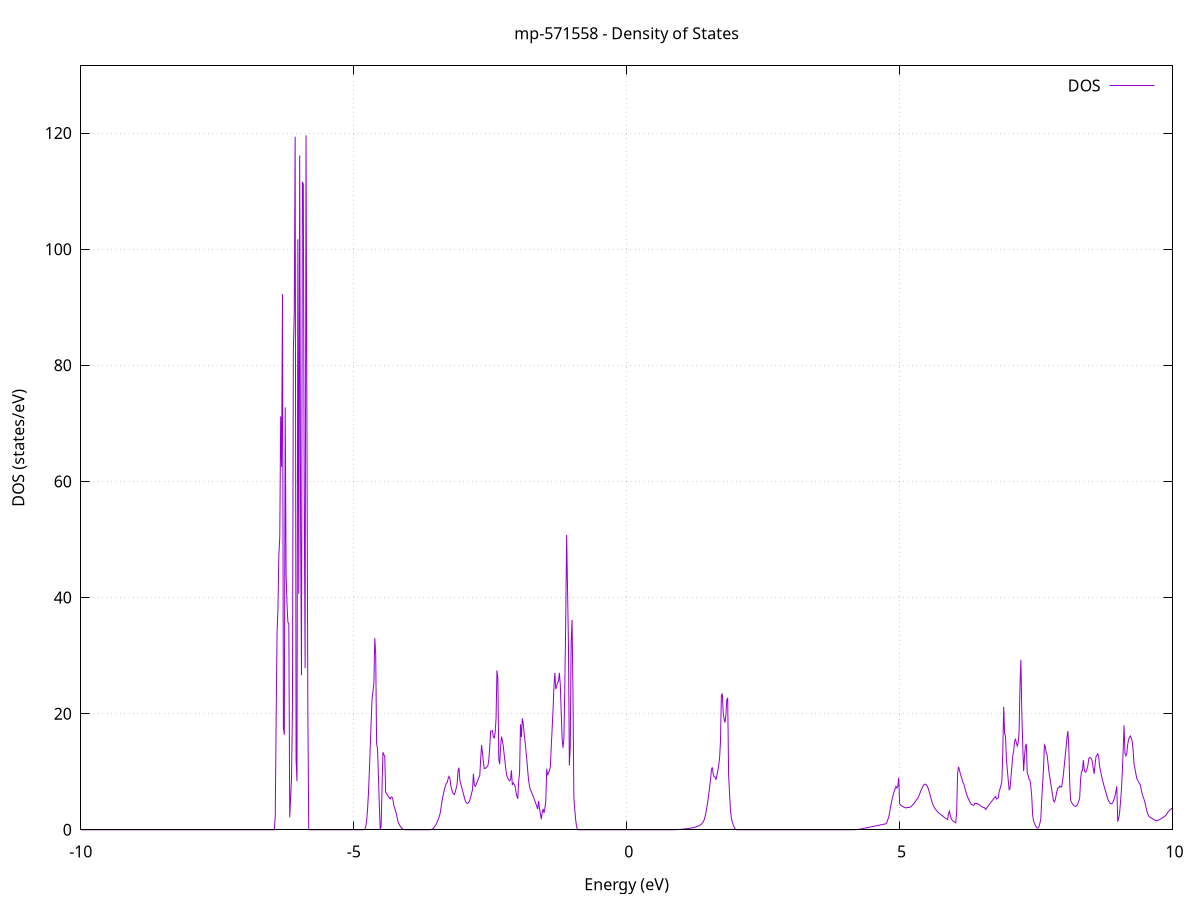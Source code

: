set title 'mp-571558 - Density of States'
set xlabel 'Energy (eV)'
set ylabel 'DOS (states/eV)'
set grid
set xrange [-10:10]
set yrange [0:131.563]
set xzeroaxis lt -1
set terminal png size 800,600
set output 'mp-571558_dos_gnuplot.png'
plot '-' using 1:2 with lines title 'DOS'
-16.102300 0.000000
-16.085700 0.000000
-16.069100 0.000000
-16.052600 0.000000
-16.036000 0.000000
-16.019400 0.000000
-16.002800 0.000000
-15.986300 0.000000
-15.969700 0.000000
-15.953100 0.000000
-15.936500 0.000000
-15.919900 0.000000
-15.903400 0.000000
-15.886800 0.000000
-15.870200 0.000000
-15.853600 0.000000
-15.837100 0.000000
-15.820500 0.000000
-15.803900 0.000000
-15.787300 0.000000
-15.770700 0.000000
-15.754200 0.000000
-15.737600 0.000000
-15.721000 0.000000
-15.704400 0.000000
-15.687900 0.000000
-15.671300 0.000000
-15.654700 0.000000
-15.638100 0.000000
-15.621500 0.000000
-15.605000 0.000000
-15.588400 0.000000
-15.571800 0.000000
-15.555200 0.000000
-15.538700 0.000000
-15.522100 0.000000
-15.505500 0.000000
-15.488900 0.000000
-15.472300 0.000000
-15.455800 0.000000
-15.439200 0.000000
-15.422600 0.000000
-15.406000 0.000000
-15.389500 0.000000
-15.372900 0.000000
-15.356300 0.000000
-15.339700 0.000000
-15.323100 0.000000
-15.306600 0.000000
-15.290000 0.000000
-15.273400 0.000000
-15.256800 0.000000
-15.240300 0.000000
-15.223700 0.000000
-15.207100 0.000000
-15.190500 0.000000
-15.173900 0.000000
-15.157400 0.000000
-15.140800 0.000000
-15.124200 0.000000
-15.107600 0.000000
-15.091100 0.000000
-15.074500 0.000000
-15.057900 0.000000
-15.041300 0.000000
-15.024700 0.000000
-15.008200 0.000000
-14.991600 0.000000
-14.975000 0.000000
-14.958400 0.000000
-14.941900 0.000000
-14.925300 0.000000
-14.908700 0.000000
-14.892100 0.000000
-14.875500 0.000000
-14.859000 0.000000
-14.842400 0.000000
-14.825800 0.000000
-14.809200 0.000000
-14.792700 0.000000
-14.776100 0.000000
-14.759500 0.000000
-14.742900 0.000000
-14.726300 0.000000
-14.709800 0.000000
-14.693200 0.000000
-14.676600 0.000000
-14.660000 0.000000
-14.643500 0.000000
-14.626900 0.000000
-14.610300 0.000000
-14.593700 0.004100
-14.577100 0.583800
-14.560600 2.127400
-14.544000 4.575400
-14.527400 7.419300
-14.510800 8.136200
-14.494300 8.141600
-14.477700 7.609200
-14.461100 8.069000
-14.444500 8.529400
-14.427900 8.990300
-14.411400 14.674800
-14.394800 18.307600
-14.378200 17.683500
-14.361600 6.494400
-14.345100 2.147200
-14.328500 3.620300
-14.311900 6.901100
-14.295300 10.203500
-14.278700 13.527200
-14.262200 24.620200
-14.245600 30.802100
-14.229000 30.015400
-14.212400 37.153100
-14.195900 38.018100
-14.179300 23.844200
-14.162700 139.177800
-14.146100 205.839900
-14.129500 0.000000
-14.113000 0.000000
-14.096400 0.000000
-14.079800 0.000000
-14.063200 0.000000
-14.046700 0.000000
-14.030100 0.000000
-14.013500 0.000000
-13.996900 0.000000
-13.980300 0.000000
-13.963800 0.000000
-13.947200 0.000000
-13.930600 0.000000
-13.914000 0.000000
-13.897500 0.000000
-13.880900 0.000000
-13.864300 0.000000
-13.847700 0.000000
-13.831100 0.000000
-13.814600 0.000000
-13.798000 0.000000
-13.781400 0.000000
-13.764800 0.000000
-13.748300 0.000000
-13.731700 0.000000
-13.715100 0.000000
-13.698500 0.000000
-13.682000 0.000000
-13.665400 0.000000
-13.648800 0.000000
-13.632200 0.000000
-13.615600 0.000000
-13.599100 0.000000
-13.582500 0.000000
-13.565900 0.000000
-13.549300 0.000000
-13.532800 0.000000
-13.516200 0.000000
-13.499600 0.000000
-13.483000 0.000000
-13.466400 0.000000
-13.449900 0.000000
-13.433300 0.000000
-13.416700 0.000000
-13.400100 0.000000
-13.383600 0.000000
-13.367000 0.000000
-13.350400 0.000000
-13.333800 0.000000
-13.317200 0.000000
-13.300700 0.000000
-13.284100 0.000000
-13.267500 0.000000
-13.250900 0.000000
-13.234400 0.000000
-13.217800 0.000000
-13.201200 0.000000
-13.184600 0.000000
-13.168000 0.000000
-13.151500 0.000000
-13.134900 0.000000
-13.118300 0.000000
-13.101700 0.000000
-13.085200 0.000000
-13.068600 0.000000
-13.052000 0.000000
-13.035400 0.000000
-13.018800 0.000000
-13.002300 0.000000
-12.985700 0.000000
-12.969100 0.000000
-12.952500 0.000000
-12.936000 0.000000
-12.919400 0.000000
-12.902800 0.000000
-12.886200 0.000000
-12.869600 0.000000
-12.853100 0.000000
-12.836500 0.000000
-12.819900 0.000000
-12.803300 0.000000
-12.786800 0.000000
-12.770200 0.000000
-12.753600 0.000000
-12.737000 0.000000
-12.720400 0.000000
-12.703900 0.000000
-12.687300 0.000000
-12.670700 0.000000
-12.654100 0.000000
-12.637600 0.000000
-12.621000 0.000000
-12.604400 0.000000
-12.587800 0.000000
-12.571200 0.000000
-12.554700 0.000000
-12.538100 0.000000
-12.521500 0.000000
-12.504900 0.000000
-12.488400 0.000000
-12.471800 0.000000
-12.455200 0.000000
-12.438600 0.000000
-12.422000 0.000000
-12.405500 0.000000
-12.388900 0.000000
-12.372300 0.000000
-12.355700 0.000000
-12.339200 0.000000
-12.322600 0.000000
-12.306000 0.000000
-12.289400 0.000000
-12.272800 0.000000
-12.256300 0.000000
-12.239700 0.000000
-12.223100 0.000000
-12.206500 0.000000
-12.190000 0.000000
-12.173400 0.000000
-12.156800 0.000000
-12.140200 0.000000
-12.123600 0.000000
-12.107100 0.000000
-12.090500 0.000000
-12.073900 0.000000
-12.057300 0.000000
-12.040800 0.000000
-12.024200 0.000000
-12.007600 0.000000
-11.991000 0.000000
-11.974400 0.000000
-11.957900 0.000000
-11.941300 0.000000
-11.924700 0.000000
-11.908100 0.000000
-11.891600 0.000000
-11.875000 0.000000
-11.858400 0.000000
-11.841800 0.000000
-11.825200 0.000000
-11.808700 0.000000
-11.792100 0.000000
-11.775500 0.000000
-11.758900 0.000000
-11.742400 0.000000
-11.725800 0.000000
-11.709200 0.000000
-11.692600 0.000000
-11.676000 0.000000
-11.659500 0.000000
-11.642900 0.000000
-11.626300 0.000000
-11.609700 0.000000
-11.593200 0.000000
-11.576600 0.000000
-11.560000 0.000000
-11.543400 0.000000
-11.526800 0.000000
-11.510300 0.000000
-11.493700 0.000000
-11.477100 0.000000
-11.460500 0.000000
-11.444000 0.000000
-11.427400 0.000000
-11.410800 0.000000
-11.394200 0.000000
-11.377600 0.000000
-11.361100 0.000000
-11.344500 0.000000
-11.327900 0.000000
-11.311300 0.000000
-11.294800 0.000000
-11.278200 0.000000
-11.261600 0.000000
-11.245000 0.000000
-11.228400 0.000000
-11.211900 0.000000
-11.195300 0.000000
-11.178700 0.000000
-11.162100 0.000000
-11.145600 0.000000
-11.129000 0.000000
-11.112400 0.000000
-11.095800 0.000000
-11.079200 0.000000
-11.062700 0.000000
-11.046100 0.000000
-11.029500 0.000000
-11.012900 0.000000
-10.996400 0.000000
-10.979800 0.000000
-10.963200 0.000000
-10.946600 0.000000
-10.930000 0.000000
-10.913500 0.000000
-10.896900 0.000000
-10.880300 0.000000
-10.863700 0.000000
-10.847200 0.000000
-10.830600 0.000000
-10.814000 0.000000
-10.797400 0.000000
-10.780800 0.000000
-10.764300 0.000000
-10.747700 0.000000
-10.731100 0.000000
-10.714500 0.000000
-10.698000 0.000000
-10.681400 0.000000
-10.664800 0.000000
-10.648200 0.000000
-10.631600 0.000000
-10.615100 0.000000
-10.598500 0.000000
-10.581900 0.000000
-10.565300 0.000000
-10.548800 0.000000
-10.532200 0.000000
-10.515600 0.000000
-10.499000 0.000000
-10.482400 0.000000
-10.465900 0.000000
-10.449300 0.000000
-10.432700 0.000000
-10.416100 0.000000
-10.399600 0.000000
-10.383000 0.000000
-10.366400 0.000000
-10.349800 0.000000
-10.333200 0.000000
-10.316700 0.000000
-10.300100 0.000000
-10.283500 0.000000
-10.266900 0.000000
-10.250400 0.000000
-10.233800 0.000000
-10.217200 0.000000
-10.200600 0.000000
-10.184000 0.000000
-10.167500 0.000000
-10.150900 0.000000
-10.134300 0.000000
-10.117700 0.000000
-10.101200 0.000000
-10.084600 0.000000
-10.068000 0.000000
-10.051400 0.000000
-10.034800 0.000000
-10.018300 0.000000
-10.001700 0.000000
-9.985100 0.000000
-9.968500 0.000000
-9.952000 0.000000
-9.935400 0.000000
-9.918800 0.000000
-9.902200 0.000000
-9.885600 0.000000
-9.869100 0.000000
-9.852500 0.000000
-9.835900 0.000000
-9.819300 0.000000
-9.802800 0.000000
-9.786200 0.000000
-9.769600 0.000000
-9.753000 0.000000
-9.736400 0.000000
-9.719900 0.000000
-9.703300 0.000000
-9.686700 0.000000
-9.670100 0.000000
-9.653600 0.000000
-9.637000 0.000000
-9.620400 0.000000
-9.603800 0.000000
-9.587200 0.000000
-9.570700 0.000000
-9.554100 0.000000
-9.537500 0.000000
-9.520900 0.000000
-9.504400 0.000000
-9.487800 0.000000
-9.471200 0.000000
-9.454600 0.000000
-9.438000 0.000000
-9.421500 0.000000
-9.404900 0.000000
-9.388300 0.000000
-9.371700 0.000000
-9.355200 0.000000
-9.338600 0.000000
-9.322000 0.000000
-9.305400 0.000000
-9.288800 0.000000
-9.272300 0.000000
-9.255700 0.000000
-9.239100 0.000000
-9.222500 0.000000
-9.206000 0.000000
-9.189400 0.000000
-9.172800 0.000000
-9.156200 0.000000
-9.139600 0.000000
-9.123100 0.000000
-9.106500 0.000000
-9.089900 0.000000
-9.073300 0.000000
-9.056800 0.000000
-9.040200 0.000000
-9.023600 0.000000
-9.007000 0.000000
-8.990500 0.000000
-8.973900 0.000000
-8.957300 0.000000
-8.940700 0.000000
-8.924100 0.000000
-8.907600 0.000000
-8.891000 0.000000
-8.874400 0.000000
-8.857800 0.000000
-8.841300 0.000000
-8.824700 0.000000
-8.808100 0.000000
-8.791500 0.000000
-8.774900 0.000000
-8.758400 0.000000
-8.741800 0.000000
-8.725200 0.000000
-8.708600 0.000000
-8.692100 0.000000
-8.675500 0.000000
-8.658900 0.000000
-8.642300 0.000000
-8.625700 0.000000
-8.609200 0.000000
-8.592600 0.000000
-8.576000 0.000000
-8.559400 0.000000
-8.542900 0.000000
-8.526300 0.000000
-8.509700 0.000000
-8.493100 0.000000
-8.476500 0.000000
-8.460000 0.000000
-8.443400 0.000000
-8.426800 0.000000
-8.410200 0.000000
-8.393700 0.000000
-8.377100 0.000000
-8.360500 0.000000
-8.343900 0.000000
-8.327300 0.000000
-8.310800 0.000000
-8.294200 0.000000
-8.277600 0.000000
-8.261000 0.000000
-8.244500 0.000000
-8.227900 0.000000
-8.211300 0.000000
-8.194700 0.000000
-8.178100 0.000000
-8.161600 0.000000
-8.145000 0.000000
-8.128400 0.000000
-8.111800 0.000000
-8.095300 0.000000
-8.078700 0.000000
-8.062100 0.000000
-8.045500 0.000000
-8.028900 0.000000
-8.012400 0.000000
-7.995800 0.000000
-7.979200 0.000000
-7.962600 0.000000
-7.946100 0.000000
-7.929500 0.000000
-7.912900 0.000000
-7.896300 0.000000
-7.879700 0.000000
-7.863200 0.000000
-7.846600 0.000000
-7.830000 0.000000
-7.813400 0.000000
-7.796900 0.000000
-7.780300 0.000000
-7.763700 0.000000
-7.747100 0.000000
-7.730500 0.000000
-7.714000 0.000000
-7.697400 0.000000
-7.680800 0.000000
-7.664200 0.000000
-7.647700 0.000000
-7.631100 0.000000
-7.614500 0.000000
-7.597900 0.000000
-7.581300 0.000000
-7.564800 0.000000
-7.548200 0.000000
-7.531600 0.000000
-7.515000 0.000000
-7.498500 0.000000
-7.481900 0.000000
-7.465300 0.000000
-7.448700 0.000000
-7.432100 0.000000
-7.415600 0.000000
-7.399000 0.000000
-7.382400 0.000000
-7.365800 0.000000
-7.349300 0.000000
-7.332700 0.000000
-7.316100 0.000000
-7.299500 0.000000
-7.282900 0.000000
-7.266400 0.000000
-7.249800 0.000000
-7.233200 0.000000
-7.216600 0.000000
-7.200100 0.000000
-7.183500 0.000000
-7.166900 0.000000
-7.150300 0.000000
-7.133700 0.000000
-7.117200 0.000000
-7.100600 0.000000
-7.084000 0.000000
-7.067400 0.000000
-7.050900 0.000000
-7.034300 0.000000
-7.017700 0.000000
-7.001100 0.000000
-6.984500 0.000000
-6.968000 0.000000
-6.951400 0.000000
-6.934800 0.000000
-6.918200 0.000000
-6.901700 0.000000
-6.885100 0.000000
-6.868500 0.000000
-6.851900 0.000000
-6.835300 0.000000
-6.818800 0.000000
-6.802200 0.000000
-6.785600 0.000000
-6.769000 0.000000
-6.752500 0.000000
-6.735900 0.000000
-6.719300 0.000000
-6.702700 0.000000
-6.686100 0.000000
-6.669600 0.000000
-6.653000 0.000000
-6.636400 0.000000
-6.619800 0.000000
-6.603300 0.000000
-6.586700 0.000000
-6.570100 0.000000
-6.553500 0.000000
-6.536900 0.000000
-6.520400 0.000000
-6.503800 0.000000
-6.487200 0.000000
-6.470600 0.000000
-6.454100 0.000000
-6.437500 2.345900
-6.420900 19.122000
-6.404300 34.011500
-6.387700 38.156900
-6.371200 47.376500
-6.354600 50.352200
-6.338000 71.209100
-6.321400 62.462200
-6.304900 92.247600
-6.288300 17.523200
-6.271700 16.343100
-6.255100 72.745300
-6.238500 43.818100
-6.222000 38.784000
-6.205400 35.683100
-6.188800 35.433400
-6.172200 2.149100
-6.155700 5.518600
-6.139100 8.906200
-6.122500 20.920400
-6.105900 82.488800
-6.089300 89.135500
-6.072800 119.354600
-6.056200 12.113300
-6.039600 8.361000
-6.023000 101.716700
-6.006500 40.641900
-5.989900 116.133700
-5.973300 52.774300
-5.956700 26.609800
-5.940100 111.585100
-5.923600 111.211300
-5.907000 58.041300
-5.890400 27.812500
-5.873800 119.602600
-5.857300 70.985300
-5.840700 21.088700
-5.824100 0.000000
-5.807500 0.000000
-5.790900 0.000000
-5.774400 0.000000
-5.757800 0.000000
-5.741200 0.000000
-5.724600 0.000000
-5.708100 0.000000
-5.691500 0.000000
-5.674900 0.000000
-5.658300 0.000000
-5.641700 0.000000
-5.625200 0.000000
-5.608600 0.000000
-5.592000 0.000000
-5.575400 0.000000
-5.558900 0.000000
-5.542300 0.000000
-5.525700 0.000000
-5.509100 0.000000
-5.492500 0.000000
-5.476000 0.000000
-5.459400 0.000000
-5.442800 0.000000
-5.426200 0.000000
-5.409700 0.000000
-5.393100 0.000000
-5.376500 0.000000
-5.359900 0.000000
-5.343300 0.000000
-5.326800 0.000000
-5.310200 0.000000
-5.293600 0.000000
-5.277000 0.000000
-5.260500 0.000000
-5.243900 0.000000
-5.227300 0.000000
-5.210700 0.000000
-5.194100 0.000000
-5.177600 0.000000
-5.161000 0.000000
-5.144400 0.000000
-5.127800 0.000000
-5.111300 0.000000
-5.094700 0.000000
-5.078100 0.000000
-5.061500 0.000000
-5.044900 0.000000
-5.028400 0.000000
-5.011800 0.000000
-4.995200 0.000000
-4.978600 0.000000
-4.962100 0.000000
-4.945500 0.000000
-4.928900 0.000000
-4.912300 0.000000
-4.895700 0.000000
-4.879200 0.000000
-4.862600 0.000000
-4.846000 0.000000
-4.829400 0.000000
-4.812900 0.000000
-4.796300 0.067100
-4.779700 0.527300
-4.763100 1.546200
-4.746500 3.522500
-4.730000 6.316700
-4.713400 10.093100
-4.696800 14.429900
-4.680200 18.741300
-4.663700 22.580800
-4.647100 23.841000
-4.630500 25.331900
-4.613900 32.995900
-4.597300 30.266900
-4.580800 14.762300
-4.564200 14.020200
-4.547600 9.269600
-4.531000 4.348700
-4.514500 0.000000
-4.497900 0.595900
-4.481300 7.245600
-4.464700 13.353700
-4.448100 12.908700
-4.431600 12.703100
-4.415000 6.479700
-4.398400 6.233900
-4.381800 5.992700
-4.365300 5.755800
-4.348700 5.523500
-4.332100 5.317100
-4.315500 5.655700
-4.298900 5.630700
-4.282400 5.242100
-4.265800 4.243400
-4.249200 3.723400
-4.232600 3.201500
-4.216100 2.656400
-4.199500 1.832600
-4.182900 1.264000
-4.166300 0.918800
-4.149800 0.643200
-4.133200 0.416600
-4.116600 0.239000
-4.100000 0.110400
-4.083400 0.030900
-4.066900 0.000400
-4.050300 0.000000
-4.033700 0.000000
-4.017100 0.000000
-4.000600 0.000000
-3.984000 0.000000
-3.967400 0.000000
-3.950800 0.000000
-3.934200 0.000000
-3.917700 0.000000
-3.901100 0.000000
-3.884500 0.000000
-3.867900 0.000000
-3.851400 0.000000
-3.834800 0.000000
-3.818200 0.000000
-3.801600 0.000000
-3.785000 0.000000
-3.768500 0.000000
-3.751900 0.000000
-3.735300 0.000000
-3.718700 0.000000
-3.702200 0.000000
-3.685600 0.000000
-3.669000 0.000000
-3.652400 0.000000
-3.635800 0.000000
-3.619300 0.000000
-3.602700 0.000000
-3.586100 0.012500
-3.569500 0.067700
-3.553000 0.166900
-3.536400 0.310000
-3.519800 0.497100
-3.503200 0.728100
-3.486600 1.009100
-3.470100 1.344500
-3.453500 1.734400
-3.436900 2.178800
-3.420300 2.677700
-3.403800 3.586700
-3.387200 4.620700
-3.370600 5.529500
-3.354000 6.313100
-3.337400 6.971600
-3.320900 7.522800
-3.304300 7.996800
-3.287700 8.106000
-3.271100 8.787600
-3.254600 9.188400
-3.238000 8.820600
-3.221400 7.602400
-3.204800 6.946000
-3.188200 6.470000
-3.171700 6.174800
-3.155100 6.060600
-3.138500 6.545200
-3.121900 7.218900
-3.105400 7.869700
-3.088800 10.155100
-3.072200 10.700300
-3.055600 8.567800
-3.039000 7.893800
-3.022500 7.341000
-3.005900 6.761500
-2.989300 6.159300
-2.972700 5.530400
-2.956200 5.012200
-2.939600 4.717700
-2.923000 4.555800
-2.906400 4.564800
-2.889800 4.747700
-2.873300 5.104700
-2.856700 5.635600
-2.840100 6.308000
-2.823500 6.898200
-2.807000 9.654000
-2.790400 7.809000
-2.773800 7.478500
-2.757200 7.805800
-2.740600 8.171100
-2.724100 8.577100
-2.707500 9.023600
-2.690900 9.334500
-2.674300 12.095800
-2.657800 14.576900
-2.641200 13.263800
-2.624600 11.630600
-2.608000 10.532200
-2.591400 10.578900
-2.574900 10.690600
-2.558300 10.836400
-2.541700 11.046000
-2.525100 12.047200
-2.508600 14.152800
-2.492000 17.000100
-2.475400 17.012400
-2.458800 17.061300
-2.442200 15.987500
-2.425700 15.813000
-2.409100 16.716700
-2.392500 19.109300
-2.375900 27.454600
-2.359400 26.018900
-2.342800 12.151300
-2.326200 11.291300
-2.309600 14.196900
-2.293000 16.046200
-2.276500 15.356900
-2.259900 14.405000
-2.243300 12.936300
-2.226700 11.557500
-2.210200 10.214600
-2.193600 9.261300
-2.177000 8.880100
-2.160400 8.598700
-2.143800 8.432300
-2.127300 8.616300
-2.110700 10.226900
-2.094100 7.718100
-2.077500 8.057400
-2.061000 7.839300
-2.044400 7.529400
-2.027800 6.522300
-2.011200 5.780400
-1.994600 5.326500
-1.978100 8.329300
-1.961500 9.807800
-1.944900 18.169300
-1.928300 15.977800
-1.911800 19.194200
-1.895200 18.320000
-1.878600 16.646200
-1.862000 15.261100
-1.845400 13.704500
-1.828900 12.087700
-1.812300 10.198400
-1.795700 8.470900
-1.779100 7.461700
-1.762600 6.921200
-1.746000 6.557800
-1.729400 6.175600
-1.712800 5.778000
-1.696200 5.364900
-1.679700 4.936300
-1.663100 4.492300
-1.646500 4.032900
-1.629900 3.557900
-1.613400 4.973400
-1.596800 3.663800
-1.580200 2.746000
-1.563600 1.804200
-1.547000 2.972600
-1.530500 3.598700
-1.513900 2.902700
-1.497300 3.733700
-1.480700 5.024800
-1.464200 10.487800
-1.447600 9.380300
-1.431000 9.834200
-1.414400 10.166500
-1.397800 10.821700
-1.381300 14.314200
-1.364700 17.435100
-1.348100 20.741200
-1.331500 24.649700
-1.315000 27.014100
-1.298400 24.230300
-1.281800 24.717600
-1.265200 25.266700
-1.248600 25.615400
-1.232100 27.031600
-1.215500 24.942200
-1.198900 20.248800
-1.182300 15.760400
-1.165800 14.100200
-1.149200 15.810400
-1.132600 24.751800
-1.116000 36.172300
-1.099400 50.793900
-1.082900 41.452500
-1.066300 32.119100
-1.049700 11.059200
-1.033100 14.243000
-1.016600 32.268300
-1.000000 36.142300
-0.983400 23.329700
-0.966800 5.572800
-0.950200 3.497500
-0.933700 1.680300
-0.917100 0.534200
-0.900500 0.029600
-0.883900 0.000000
-0.867400 0.000000
-0.850800 0.000000
-0.834200 0.000000
-0.817600 0.000000
-0.801000 0.000000
-0.784500 0.000000
-0.767900 0.000000
-0.751300 0.000000
-0.734700 0.000000
-0.718200 0.000000
-0.701600 0.000000
-0.685000 0.000000
-0.668400 0.000000
-0.651800 0.000000
-0.635300 0.000000
-0.618700 0.000000
-0.602100 0.000000
-0.585500 0.000000
-0.569000 0.000000
-0.552400 0.000000
-0.535800 0.000000
-0.519200 0.000000
-0.502600 0.000000
-0.486100 0.000000
-0.469500 0.000000
-0.452900 0.000000
-0.436300 0.000000
-0.419800 0.000000
-0.403200 0.000000
-0.386600 0.000000
-0.370000 0.000000
-0.353400 0.000000
-0.336900 0.000000
-0.320300 0.000000
-0.303700 0.000000
-0.287100 0.000000
-0.270600 0.000000
-0.254000 0.000000
-0.237400 0.000000
-0.220800 0.000000
-0.204200 0.000000
-0.187700 0.000000
-0.171100 0.000000
-0.154500 0.000000
-0.137900 0.000000
-0.121400 0.000000
-0.104800 0.000000
-0.088200 0.000000
-0.071600 0.000000
-0.055000 0.000000
-0.038500 0.000000
-0.021900 0.000000
-0.005300 0.000000
0.011300 0.000000
0.027800 0.000000
0.044400 0.000000
0.061000 0.000000
0.077600 0.000000
0.094200 0.000000
0.110700 0.000000
0.127300 0.000000
0.143900 0.000000
0.160500 0.000000
0.177000 0.000000
0.193600 0.000000
0.210200 0.000000
0.226800 0.000000
0.243400 0.000000
0.259900 0.000000
0.276500 0.000000
0.293100 0.000000
0.309700 0.000000
0.326200 0.000000
0.342800 0.000000
0.359400 0.000000
0.376000 0.000000
0.392600 0.000000
0.409100 0.000000
0.425700 0.000000
0.442300 0.000000
0.458900 0.000000
0.475400 0.000000
0.492000 0.000000
0.508600 0.000000
0.525200 0.000000
0.541700 0.000000
0.558300 0.000000
0.574900 0.000000
0.591500 0.000000
0.608100 0.000000
0.624600 0.000000
0.641200 0.000000
0.657800 0.000000
0.674400 0.000000
0.690900 0.000000
0.707500 0.000000
0.724100 0.000000
0.740700 0.000000
0.757300 0.000000
0.773800 0.000000
0.790400 0.000000
0.807000 0.000700
0.823600 0.002500
0.840100 0.005200
0.856700 0.009000
0.873300 0.013800
0.889900 0.019700
0.906500 0.026600
0.923000 0.034500
0.939600 0.043400
0.956200 0.053300
0.972800 0.064300
0.989300 0.076300
1.005900 0.089400
1.022500 0.103400
1.039100 0.118500
1.055700 0.134600
1.072200 0.151800
1.088800 0.169900
1.105400 0.189100
1.122000 0.209300
1.138500 0.230600
1.155100 0.252900
1.171700 0.276200
1.188300 0.300700
1.204900 0.329500
1.221400 0.363700
1.238000 0.403400
1.254600 0.448500
1.271200 0.499000
1.287700 0.555000
1.304300 0.616500
1.320900 0.683400
1.337500 0.755700
1.354100 0.846600
1.370600 0.993800
1.387200 1.176900
1.403800 1.395900
1.420400 1.728900
1.436900 2.259100
1.453500 2.986500
1.470100 3.907900
1.486700 4.947500
1.503300 6.072400
1.519800 7.282700
1.536400 8.578500
1.553000 10.379000
1.569600 10.755500
1.586100 9.565200
1.602700 9.141300
1.619300 9.096700
1.635900 8.605200
1.652500 9.374800
1.669000 10.080900
1.685600 11.051700
1.702200 12.287300
1.718800 15.121700
1.735300 23.063100
1.751900 23.478700
1.768500 20.214200
1.785100 19.084300
1.801700 18.476100
1.818200 19.690000
1.834800 22.347100
1.851400 22.737000
1.868000 9.377800
1.884500 6.454600
1.901100 3.463300
1.917700 2.017300
1.934300 1.399800
1.950900 0.895000
1.967400 0.502800
1.984000 0.223300
2.000600 0.056400
2.017200 0.000200
2.033700 0.000000
2.050300 0.000000
2.066900 0.000000
2.083500 0.000000
2.100100 0.000000
2.116600 0.000000
2.133200 0.000000
2.149800 0.000000
2.166400 0.000000
2.182900 0.000000
2.199500 0.000000
2.216100 0.000000
2.232700 0.000000
2.249300 0.000000
2.265800 0.000000
2.282400 0.000000
2.299000 0.000000
2.315600 0.000000
2.332100 0.000000
2.348700 0.000000
2.365300 0.000000
2.381900 0.000000
2.398500 0.000000
2.415000 0.000000
2.431600 0.000000
2.448200 0.000000
2.464800 0.000000
2.481300 0.000000
2.497900 0.000000
2.514500 0.000000
2.531100 0.000000
2.547700 0.000000
2.564200 0.000000
2.580800 0.000000
2.597400 0.000000
2.614000 0.000000
2.630500 0.000000
2.647100 0.000000
2.663700 0.000000
2.680300 0.000000
2.696900 0.000000
2.713400 0.000000
2.730000 0.000000
2.746600 0.000000
2.763200 0.000000
2.779700 0.000000
2.796300 0.000000
2.812900 0.000000
2.829500 0.000000
2.846100 0.000000
2.862600 0.000000
2.879200 0.000000
2.895800 0.000000
2.912400 0.000000
2.928900 0.000000
2.945500 0.000000
2.962100 0.000000
2.978700 0.000000
2.995300 0.000000
3.011800 0.000000
3.028400 0.000000
3.045000 0.000000
3.061600 0.000000
3.078100 0.000000
3.094700 0.000000
3.111300 0.000000
3.127900 0.000000
3.144500 0.000000
3.161000 0.000000
3.177600 0.000000
3.194200 0.000000
3.210800 0.000000
3.227300 0.000000
3.243900 0.000000
3.260500 0.000000
3.277100 0.000000
3.293700 0.000000
3.310200 0.000000
3.326800 0.000000
3.343400 0.000000
3.360000 0.000000
3.376500 0.000000
3.393100 0.000000
3.409700 0.000000
3.426300 0.000000
3.442900 0.000000
3.459400 0.000000
3.476000 0.000000
3.492600 0.000000
3.509200 0.000000
3.525700 0.000000
3.542300 0.000000
3.558900 0.000000
3.575500 0.000000
3.592100 0.000000
3.608600 0.000000
3.625200 0.000000
3.641800 0.000000
3.658400 0.000000
3.674900 0.000000
3.691500 0.000000
3.708100 0.000000
3.724700 0.000000
3.741300 0.000000
3.757800 0.000000
3.774400 0.000000
3.791000 0.000000
3.807600 0.000000
3.824100 0.000000
3.840700 0.000000
3.857300 0.000000
3.873900 0.000000
3.890500 0.000000
3.907000 0.000000
3.923600 0.000000
3.940200 0.000000
3.956800 0.000000
3.973300 0.000000
3.989900 0.000000
4.006500 0.000000
4.023100 0.000000
4.039700 0.000000
4.056200 0.000000
4.072800 0.000000
4.089400 0.000000
4.106000 0.000000
4.122500 0.000000
4.139100 0.000300
4.155700 0.002900
4.172300 0.008300
4.188900 0.016500
4.205400 0.027500
4.222000 0.041300
4.238600 0.058100
4.255200 0.078800
4.271700 0.103500
4.288300 0.132100
4.304900 0.164100
4.321500 0.196500
4.338100 0.229000
4.354600 0.261400
4.371200 0.293800
4.387800 0.326200
4.404400 0.358600
4.420900 0.391000
4.437500 0.423300
4.454100 0.455700
4.470700 0.488100
4.487300 0.520500
4.503800 0.552800
4.520400 0.585200
4.537000 0.617500
4.553600 0.649900
4.570100 0.682200
4.586700 0.714600
4.603300 0.746900
4.619900 0.779300
4.636500 0.811600
4.653000 0.843900
4.669600 0.876200
4.686200 0.908500
4.702800 0.940900
4.719300 0.973200
4.735900 1.005500
4.752500 1.038000
4.769100 1.370500
4.785700 1.756800
4.802200 2.196600
4.818800 3.027700
4.835400 3.936700
4.852000 4.758500
4.868500 5.453900
4.885100 6.072300
4.901700 6.613700
4.918300 7.078100
4.934900 7.465500
4.951400 7.198900
4.968000 7.471000
4.984600 8.984900
5.001200 4.442800
5.017700 4.296300
5.034300 4.165900
5.050900 4.051800
5.067500 3.953900
5.084100 3.872300
5.100600 3.806800
5.117200 3.757600
5.133800 3.811500
5.150400 3.835900
5.166900 3.843200
5.183500 3.857200
5.200100 3.951100
5.216700 4.063200
5.233300 4.208800
5.249800 4.375800
5.266400 4.564100
5.283000 4.773800
5.299600 5.004800
5.316100 5.257200
5.332700 5.351400
5.349300 5.727800
5.365900 6.118600
5.382400 6.523800
5.399000 6.945100
5.415600 7.218300
5.432200 7.576000
5.448800 7.767900
5.465300 7.861600
5.481900 7.822400
5.498500 7.652200
5.515100 7.351000
5.531600 6.918800
5.548200 6.369000
5.564800 5.789300
5.581400 5.205900
5.598000 4.698500
5.614500 4.275400
5.631100 3.936800
5.647700 3.682000
5.664300 3.462900
5.680800 3.256900
5.697400 3.068500
5.714000 2.919900
5.730600 2.797500
5.747200 2.675000
5.763700 2.552400
5.780300 2.429800
5.796900 2.307000
5.813500 2.181300
5.830000 2.059100
5.846600 1.949100
5.863200 1.851100
5.879800 1.765200
5.896400 2.772300
5.912900 3.201300
5.929500 2.453900
5.946100 1.931000
5.962700 1.632700
5.979200 1.508300
5.995800 1.399800
6.012400 1.296100
6.029000 1.198900
6.045600 3.031800
6.062100 9.570000
6.078700 10.842200
6.095300 10.366400
6.111900 9.699000
6.128400 9.186700
6.145000 8.666100
6.161600 8.137300
6.178200 7.863700
6.194800 7.232700
6.211300 6.667200
6.227900 6.163800
6.244500 5.717500
6.261100 5.328200
6.277600 4.996000
6.294200 4.720700
6.310800 4.422500
6.327400 4.319000
6.344000 4.247500
6.360500 4.214900
6.377100 4.514500
6.393700 4.530400
6.410300 4.518800
6.426800 4.479800
6.443400 4.413300
6.460000 4.319400
6.476600 4.198100
6.493200 4.049300
6.509700 3.942100
6.526300 3.887100
6.542900 3.832500
6.559500 3.778100
6.576000 3.487000
6.592600 3.670300
6.609200 3.896600
6.625800 4.118900
6.642400 4.337200
6.658900 4.551500
6.675500 4.761700
6.692100 4.967600
6.708700 5.168500
6.725200 5.364500
6.741800 5.555600
6.758400 5.741700
6.775000 5.302600
6.791600 5.410400
6.808100 5.497900
6.824700 6.623200
6.841300 7.071100
6.857900 7.649800
6.874400 8.381900
6.891000 13.468500
6.907600 21.175700
6.924200 16.631800
6.940800 16.068200
6.957300 12.158800
6.973900 10.325500
6.990500 8.576200
7.007100 6.895700
7.023600 7.069800
7.040200 8.999900
7.056800 10.849500
7.073400 12.725600
7.090000 13.547400
7.106500 15.225800
7.123100 15.574800
7.139700 15.035200
7.156300 14.418900
7.172800 14.943300
7.189400 16.889200
7.206000 24.833800
7.222600 29.244300
7.239200 20.181200
7.255700 14.776000
7.272300 10.105700
7.288900 12.588300
7.305500 14.411700
7.322000 14.802200
7.338600 9.816300
7.355200 9.415700
7.371800 8.722600
7.388400 8.582700
7.404900 7.457400
7.421500 5.724400
7.438100 2.522500
7.454700 1.513000
7.471200 1.106000
7.487800 0.762600
7.504400 0.482800
7.521000 0.290300
7.537600 0.296300
7.554100 0.565900
7.570700 1.108100
7.587300 1.885100
7.603900 5.197700
7.620400 7.899000
7.637000 10.540800
7.653600 14.604500
7.670200 14.323400
7.686800 13.211100
7.703300 12.878700
7.719900 11.420800
7.736500 9.981500
7.753100 8.974100
7.769600 7.974800
7.786200 6.984200
7.802800 6.002300
7.819400 5.029200
7.836000 4.779900
7.852500 5.214000
7.869100 5.961700
7.885700 6.783500
7.902300 7.254500
7.918800 7.230900
7.935400 7.561400
7.952000 7.420800
7.968600 7.352200
7.985200 8.329900
8.001700 9.570000
8.018300 11.141900
8.034900 12.756500
8.051500 14.321300
8.068000 15.954300
8.084600 17.009400
8.101200 13.851300
8.117800 7.817200
8.134400 5.039900
8.150900 4.717200
8.167500 4.435700
8.184100 4.228800
8.200700 4.096700
8.217200 4.039300
8.233800 4.070200
8.250400 4.229800
8.267000 4.525700
8.283600 4.958200
8.300100 5.524100
8.316700 8.687600
8.333300 10.042200
8.349900 10.184100
8.366400 11.991000
8.383000 10.411400
8.399600 9.913700
8.416200 9.971500
8.432800 10.421000
8.449300 11.053600
8.465900 12.256100
8.482500 12.450500
8.499100 12.417200
8.515600 12.189100
8.532200 11.703400
8.548800 10.512900
8.565400 9.635400
8.582000 11.264800
8.598500 12.592700
8.615100 12.800500
8.631700 13.085100
8.648300 12.559000
8.664800 10.941700
8.681400 10.119700
8.698000 9.382700
8.714600 8.685900
8.731200 8.056600
8.747700 7.486100
8.764300 6.945600
8.780900 6.435600
8.797500 5.804500
8.814000 5.311800
8.830600 4.957600
8.847200 4.708500
8.863800 4.511000
8.880400 4.458500
8.896900 4.565700
8.913500 4.832400
8.930100 5.258700
8.946700 5.844600
8.963200 6.590000
8.979800 7.492000
8.996400 1.397000
9.013000 1.936100
9.029600 2.774300
9.046100 4.653000
9.062700 6.681600
9.079300 9.668300
9.095900 13.577800
9.112400 17.984600
9.129000 13.203200
9.145600 12.733300
9.162200 13.150400
9.178800 14.658400
9.195300 15.566800
9.211900 15.934800
9.228500 16.157900
9.245100 15.753200
9.261600 15.267600
9.278200 13.768000
9.294800 11.342600
9.311400 10.588600
9.328000 9.708000
9.344500 8.896400
9.361100 8.552700
9.377700 8.248500
9.394300 7.983600
9.410800 7.758200
9.427400 6.924300
9.444000 6.176800
9.460600 5.689600
9.477200 5.279500
9.493700 4.779600
9.510300 4.015700
9.526900 3.360400
9.543500 2.829300
9.560000 2.413800
9.576600 2.237900
9.593200 2.137100
9.609800 2.038800
9.626400 1.942900
9.642900 1.849500
9.659500 1.758500
9.676100 1.670000
9.692700 1.584000
9.709200 1.583100
9.725800 1.616600
9.742400 1.673500
9.759000 1.745900
9.775600 1.825200
9.792100 1.912100
9.808700 2.006600
9.825300 2.108700
9.841900 2.218400
9.858400 2.335600
9.875000 2.460500
9.891600 2.643100
9.908200 2.923500
9.924800 3.145200
9.941300 3.308800
9.957900 3.438500
9.974500 3.566600
9.991100 3.692000
10.007600 3.815100
10.024200 3.935800
10.040800 4.054200
10.057400 4.170100
10.073900 4.283500
10.090500 4.393900
10.107100 4.501500
10.123700 4.606200
10.140300 4.708000
10.156800 4.818400
10.173400 4.979500
10.190000 5.179600
10.206600 5.346200
10.223100 5.491800
10.239700 5.619500
10.256300 5.729100
10.272900 5.820900
10.289500 5.894600
10.306000 5.950400
10.322600 6.514400
10.339200 6.448900
10.355800 6.667900
10.372300 6.569000
10.388900 6.164600
10.405500 6.182100
10.422100 6.209100
10.438700 5.594200
10.455200 5.232200
10.471800 5.590100
10.488400 5.753600
10.505000 5.889700
10.521500 5.969200
10.538100 6.017000
10.554700 6.049900
10.571300 6.068600
10.587900 6.073100
10.604400 5.887100
10.621000 5.703800
10.637600 7.043700
10.654200 4.197300
10.670700 4.095500
10.687300 3.992700
10.703900 3.888700
10.720500 3.783800
10.737100 3.677800
10.753600 3.570700
10.770200 3.478300
10.786800 3.611100
10.803400 3.728000
10.819900 3.931600
10.836500 4.597100
10.853100 4.928100
10.869700 5.229500
10.886300 5.503300
10.902800 5.768800
10.919400 6.173400
10.936000 6.407100
10.952600 6.540100
10.969100 6.604200
10.985700 6.675800
11.002300 6.755500
11.018900 6.847300
11.035500 6.951900
11.052000 6.904800
11.068600 6.912900
11.085200 7.255200
11.101800 7.555000
11.118300 7.812300
11.134900 8.026900
11.151500 8.274500
11.168100 8.318000
11.184700 8.307000
11.201200 8.107400
11.217800 7.268500
11.234400 6.535900
11.251000 5.858000
11.267500 5.351200
11.284100 4.813700
11.300700 4.374200
11.317300 4.061200
11.333900 7.334400
11.350400 6.724900
11.367000 7.287300
11.383600 8.152900
11.400200 9.153300
11.416700 10.566500
11.433300 11.864400
11.449900 7.936700
11.466500 6.679000
11.483100 6.586400
11.499600 6.738500
11.516200 6.802300
11.532800 6.937500
11.549400 7.065100
11.565900 7.180500
11.582500 7.271100
11.599100 7.333200
11.615700 7.370900
11.632300 7.384000
11.648800 7.372600
11.665400 7.336600
11.682000 7.482000
11.698600 8.064400
11.715100 8.264200
11.731700 8.506400
11.748300 9.043400
11.764900 9.324500
11.781500 9.632400
11.798000 9.511100
11.814600 9.659300
11.831200 9.736500
11.847800 9.677000
11.864300 9.584800
11.880900 9.541500
11.897500 9.407500
11.914100 9.199000
11.930700 8.916200
11.947200 8.558900
11.963800 8.127900
11.980400 9.512600
11.997000 9.862400
12.013500 9.781000
12.030100 9.457800
12.046700 8.183700
12.063300 7.552200
12.079900 7.146200
12.096400 6.850300
12.113000 6.637300
12.129600 6.479300
12.146200 6.376300
12.162700 6.328400
12.179300 6.279500
12.195900 6.175500
12.212500 6.333300
12.229100 6.516700
12.245600 6.710800
12.262200 6.907600
12.278800 7.107100
12.295400 7.309300
12.311900 7.747000
12.328500 7.987900
12.345100 7.897500
12.361700 7.812600
12.378300 7.883400
12.394800 7.886100
12.411400 7.864900
12.428000 8.068700
12.444600 8.457300
12.461100 8.789900
12.477700 8.721400
12.494300 8.535100
12.510900 8.297700
12.527500 8.009200
12.544000 7.592600
12.560600 7.424700
12.577200 7.382800
12.593800 7.364600
12.610300 7.373300
12.626900 7.408800
12.643500 7.350000
12.660100 7.462900
12.676700 7.543200
12.693200 7.524900
12.709800 7.371100
12.726400 7.190600
12.743000 7.026400
12.759500 6.915000
12.776100 6.857300
12.792700 7.322300
12.809300 7.356600
12.825900 7.387000
12.842400 7.413500
12.859000 7.434700
12.875600 7.402300
12.892200 8.371700
12.908700 6.839400
12.925300 8.090500
12.941900 12.759500
12.958500 13.561000
12.975100 13.053000
12.991600 15.376000
13.008200 16.364000
13.024800 14.082900
13.041400 12.234000
13.057900 10.287200
13.074500 9.001800
13.091100 9.165400
13.107700 25.138300
13.124300 11.400600
13.140800 12.542100
13.157400 13.898300
13.174000 15.135200
13.190600 14.040400
13.207100 11.463400
13.223700 10.497800
13.240300 9.995400
13.256900 9.648600
13.273500 9.467900
13.290000 9.316700
13.306600 9.158700
13.323200 8.993900
13.339800 8.959600
13.356300 9.169500
13.372900 9.353000
13.389500 9.481000
13.406100 9.624100
13.422700 9.739800
13.439200 9.778300
13.455800 9.789600
13.472400 9.763700
13.489000 9.570000
13.505500 9.559000
13.522100 9.551800
13.538700 10.584500
13.555300 11.164400
13.571900 11.306600
13.588400 11.065400
13.605000 10.225300
13.621600 9.815500
13.638200 9.146700
13.654700 7.955900
13.671300 6.970400
13.687900 6.190000
13.704500 5.614600
13.721100 5.317300
13.737600 5.633800
13.754200 5.995600
13.770800 6.398600
13.787400 6.842700
13.803900 7.330900
13.820500 7.869500
13.837100 8.458700
13.853700 9.434500
13.870300 10.753600
13.886800 10.080800
13.903400 9.298100
13.920000 8.823400
13.936600 8.455700
13.953100 8.004000
13.969700 7.772800
13.986300 7.605500
14.002900 7.525500
14.019500 7.313000
14.036000 7.690400
14.052600 8.025800
14.069200 8.142600
14.085800 8.269600
14.102300 8.141700
14.118900 7.887400
14.135500 7.506700
14.152100 7.213900
14.168700 7.102600
14.185200 7.000400
14.201800 6.952800
14.218400 7.150100
14.235000 7.438000
14.251500 7.735000
14.268100 7.818600
14.284700 8.027800
14.301300 8.190100
14.317900 10.683300
14.334400 10.529800
14.351000 10.720300
14.367600 10.846500
14.384200 10.886400
14.400700 10.006800
14.417300 9.753000
14.433900 9.460500
14.450500 9.148800
14.467100 9.342300
14.483600 9.517900
14.500200 9.768600
14.516800 10.129800
14.533400 10.531700
14.549900 13.137100
14.566500 11.745800
14.583100 10.239100
14.599700 8.726600
14.616300 7.746400
14.632800 10.132900
14.649400 7.048100
14.666000 6.571500
14.682600 6.357300
14.699100 6.158000
14.715700 5.973500
14.732300 5.814200
14.748900 5.742500
14.765500 5.771900
14.782000 5.949400
14.798600 6.313800
14.815200 7.623700
14.831800 8.106600
14.848300 8.029800
14.864900 7.876900
14.881500 7.717900
14.898100 7.737800
14.914600 7.512100
14.931200 7.278100
14.947800 7.035700
14.964400 6.785100
14.981000 6.526100
14.997500 6.897200
15.014100 7.183500
15.030700 4.780400
15.047300 3.619400
15.063800 3.063400
15.080400 2.820600
15.097000 2.621500
15.113600 2.422400
15.130200 2.200300
15.146700 1.949400
15.163300 1.720700
15.179900 1.575900
15.196500 1.389200
15.213000 1.213200
15.229600 1.047800
15.246200 0.893200
15.262800 0.749200
15.279400 0.616000
15.295900 0.493400
15.312500 0.208400
15.329100 0.059200
15.345700 0.050500
15.362200 0.042500
15.378800 0.035200
15.395400 0.028600
15.412000 0.022600
15.428600 0.017400
15.445100 0.012800
15.461700 0.009000
15.478300 0.005800
15.494900 0.003300
15.511400 0.001500
15.528000 0.000400
15.544600 0.000000
15.561200 0.000000
15.577800 0.000000
15.594300 0.000000
15.610900 0.000000
15.627500 0.000000
15.644100 0.000000
15.660600 0.000000
15.677200 0.000000
15.693800 0.000000
15.710400 0.000000
15.727000 0.000000
15.743500 0.000000
15.760100 0.000000
15.776700 0.000000
15.793300 0.000000
15.809800 0.000000
15.826400 0.000000
15.843000 0.000000
15.859600 0.000000
15.876200 0.000000
15.892700 0.000000
15.909300 0.000000
15.925900 0.000000
15.942500 0.000000
15.959000 0.000000
15.975600 0.000000
15.992200 0.000000
16.008800 0.000000
16.025400 0.000000
16.041900 0.000000
16.058500 0.000000
16.075100 0.000000
16.091700 0.000000
16.108200 0.000000
16.124800 0.000000
16.141400 0.000000
16.158000 0.000000
16.174600 0.000000
16.191100 0.000000
16.207700 0.000000
16.224300 0.000000
16.240900 0.000000
16.257400 0.000000
16.274000 0.000000
16.290600 0.000000
16.307200 0.000000
16.323800 0.000000
16.340300 0.000000
16.356900 0.000000
16.373500 0.000000
16.390100 0.000000
16.406600 0.000000
16.423200 0.000000
16.439800 0.000000
16.456400 0.000000
16.473000 0.000000
16.489500 0.000000
16.506100 0.000000
16.522700 0.000000
16.539300 0.000000
16.555800 0.000000
16.572400 0.000000
16.589000 0.000000
16.605600 0.000000
16.622200 0.000000
16.638700 0.000000
16.655300 0.000000
16.671900 0.000000
16.688500 0.000000
16.705000 0.000000
16.721600 0.000000
16.738200 0.000000
16.754800 0.000000
16.771400 0.000000
16.787900 0.000000
16.804500 0.000000
16.821100 0.000000
16.837700 0.000000
16.854200 0.000000
16.870800 0.000000
16.887400 0.000000
16.904000 0.000000
16.920600 0.000000
16.937100 0.000000
16.953700 0.000000
16.970300 0.000000
16.986900 0.000000
17.003400 0.000000
17.020000 0.000000
17.036600 0.000000
17.053200 0.000000
e
